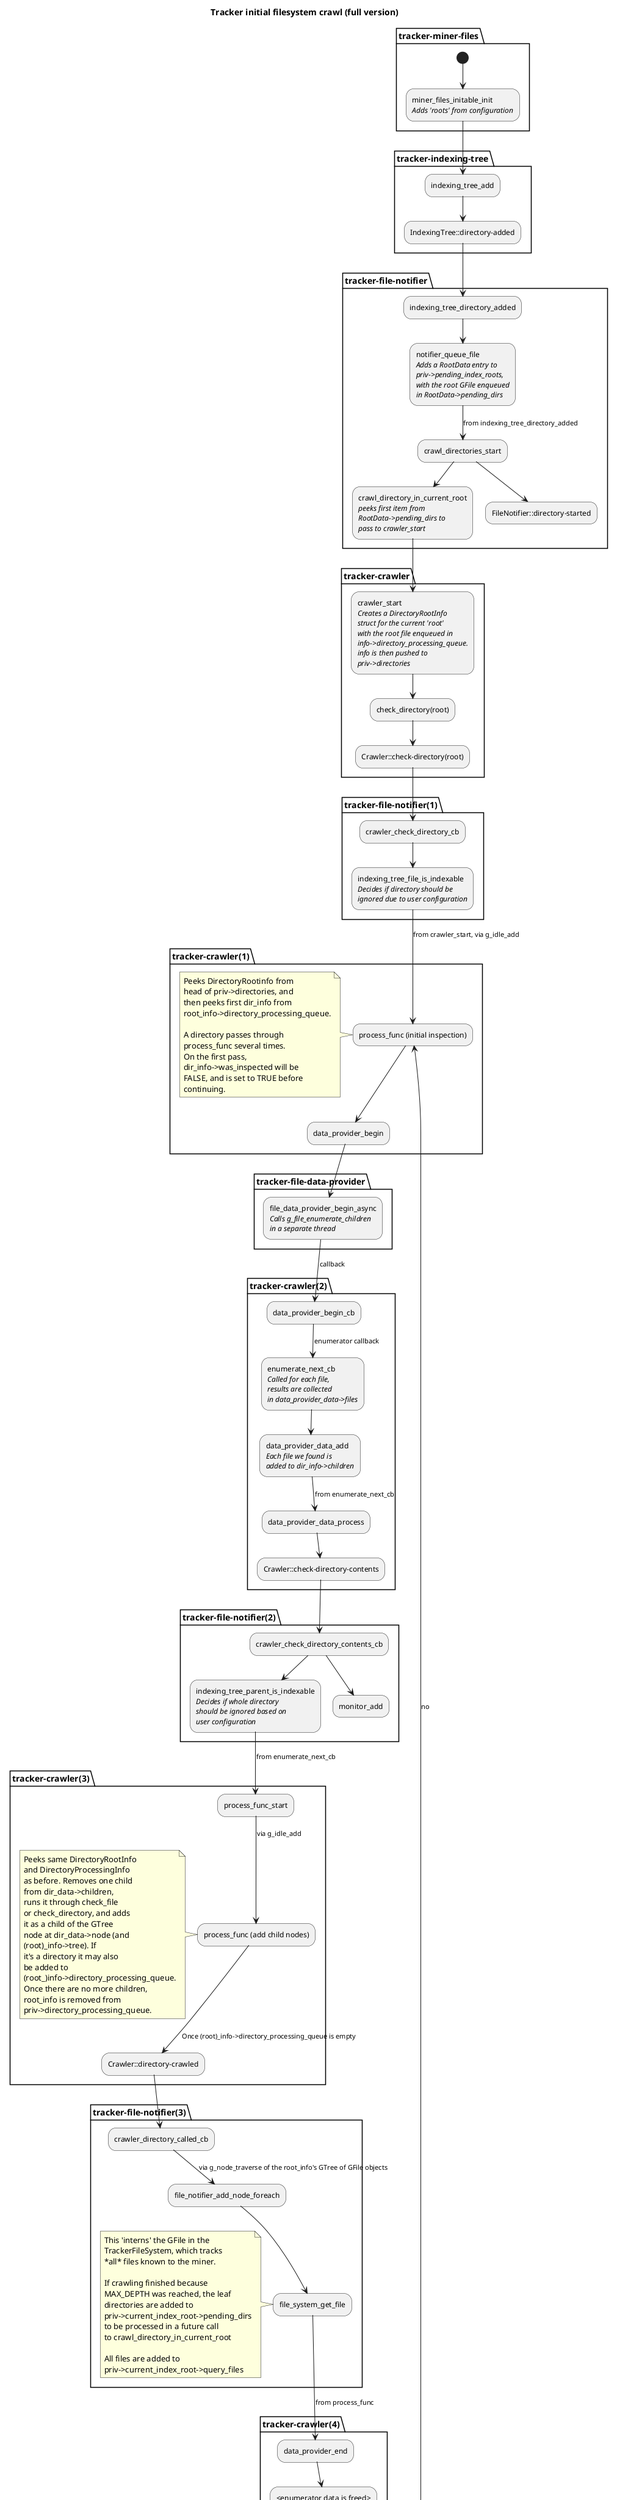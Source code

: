 This is source code for a UML diagram. See: <http://plantuml.sourceforge.net/>.

To create .png files of the diagrams using PlantUML, run:

	plantuml -t png *.plantuml

@startuml

title Tracker initial filesystem crawl (full version)

partition tracker-miner-files {
  (*) --> "miner_files_initable_init
        <i>Adds 'roots' from configuration</i>" as miner_files_initable_init
}

partition tracker-indexing-tree {
  miner_files_initable_init --> indexing_tree_add
  indexing_tree_add --> "IndexingTree::directory-added"
}

partition tracker-file-notifier {
  "IndexingTree::directory-added" --> indexing_tree_directory_added
  indexing_tree_directory_added --> "notifier_queue_file
         <i>Adds a RootData entry to
         <i>priv->pending_index_roots,
         <i>with the root GFile enqueued
         <i>in RootData->pending_dirs</i>" as notifier_queue_file
  notifier_queue_file --> [from indexing_tree_directory_added] crawl_directories_start
  crawl_directories_start --> "crawl_directory_in_current_root
         <i>peeks first item from
         <i>RootData->pending_dirs to
         <i>pass to crawler_start</i>" as crawl_directory_in_current_root
  crawl_directories_start --> "FileNotifier::directory-started"
}

partition tracker-crawler {
  crawl_directory_in_current_root --> "crawler_start
         <i>Creates a DirectoryRootInfo
         <i>struct for the current 'root'
         <i>with the root file enqueued in
         <i>info->directory_processing_queue.
         <i>info is then pushed to
         <i>priv->directories</i>" as crawler_start
  crawler_start --> "check_directory(root)"
  "check_directory(root)" --> "Crawler::check-directory(root)"
}

partition tracker-file-notifier(1) {
  "Crawler::check-directory(root)" --> crawler_check_directory_cb
  crawler_check_directory_cb --> "indexing_tree_file_is_indexable
     <i>Decides if directory should be
     <i>ignored due to user configuration</i>" as indexing_tree_file_is_indexable
}

partition tracker-crawler(1) {
  indexing_tree_file_is_indexable --> [from crawler_start, via g_idle_add] "process_func (initial inspection)"

  note left
    Peeks DirectoryRootinfo from
    head of priv->directories, and
    then peeks first dir_info from
    root_info->directory_processing_queue.

    A directory passes through
    process_func several times.
    On the first pass,
    dir_info->was_inspected will be
    FALSE, and is set to TRUE before
    continuing.
  end note

  "process_func (initial inspection)" --> data_provider_begin
}


partition tracker-file-data-provider {
  data_provider_begin --> "file_data_provider_begin_async
        <i>Calls g_file_enumerate_children
        <i>in a separate thread</i>" as file_data_provider_begin_async
}

partition tracker-crawler(2) {
  file_data_provider_begin_async -->[callback] data_provider_begin_cb
  data_provider_begin_cb -->[enumerator callback] "enumerate_next_cb
        <i>Called for each file,
        <i>results are collected
        <i>in data_provider_data->files</i>" as enumerate_next_cb
  enumerate_next_cb --> "data_provider_data_add
        <i>Each file we found is
        <i>added to dir_info->children</i>" as data_provider_data_add
  data_provider_data_add --> [from enumerate_next_cb] data_provider_data_process
  data_provider_data_process --> "Crawler::check-directory-contents"
}


partition tracker-file-notifier(2) {
  "Crawler::check-directory-contents" --> crawler_check_directory_contents_cb
  crawler_check_directory_contents_cb --> "indexing_tree_parent_is_indexable
        <i>Decides if whole directory
        <i>should be ignored based on
        <i>user configuration</i>" as indexing_tree_parent_is_indexable
  crawler_check_directory_contents_cb --> monitor_add
}

partition tracker-crawler(3) {
  indexing_tree_parent_is_indexable --> [from enumerate_next_cb] process_func_start
  process_func_start --> [via g_idle_add] "process_func (add child nodes)"

  note left
    Peeks same DirectoryRootInfo
    and DirectoryProcessingInfo
    as before. Removes one child
    from dir_data->children,
    runs it through check_file
    or check_directory, and adds
    it as a child of the GTree
    node at dir_data->node (and
    (root)_info->tree). If
    it's a directory it may also
    be added to
    (root_)info->directory_processing_queue.
    Once there are no more children,
    root_info is removed from
    priv->directory_processing_queue.
  end note

  "process_func (add child nodes)" --> [Once (root)_info->directory_processing_queue is empty] "Crawler::directory-crawled"
}

partition tracker-file-notifier(3) {
  "Crawler::directory-crawled" --> crawler_directory_called_cb
  crawler_directory_called_cb --> [via g_node_traverse of the root_info's GTree of GFile objects] file_notifier_add_node_foreach
  file_notifier_add_node_foreach --> file_system_get_file

  note left
    This 'interns' the GFile in the
    TrackerFileSystem, which tracks
    *all* files known to the miner.

    If crawling finished because
    MAX_DEPTH was reached, the leaf
    directories are added to
    priv->current_index_root->pending_dirs
    to be processed in a future call
    to crawl_directory_in_current_root

    All files are added to
    priv->current_index_root->query_files
  end note
}

partition tracker-crawler(4) {
  file_system_get_file --> [from process_func] data_provider_end
  data_provider_end --> "<enumerator data is freed>"
  If "priv->directories is empty"
    --> [yes] crawler_stop
  else
    --> [no] "process_func (initial inspection)"
  Endif
  crawler_stop --> "Crawler::finished"
}

partition tracker-file-notifier(5) {
  "Crawler::finished" --> crawler_finished_cb
  crawler_finished_cb --> "sparql_files_query_start
        <i>SELECT ?urn ?u nfo:fileLastModified(?u)
        <i>  ?u a rdfs:Resource ; nie:url ?url .
        <i>FILTER (?url in <priv->current_index_root->query_files>)</i>" as sparql_files_query_start
  sparql_files_query_start --> [callback] sparql_files_query_cb
  sparql_files_query_cb --> "sparql_files_query_populate
        <i>Caches returned URN (also
        <i>called IRI or 'internal resource
        <i>identifier') and mtime of stored
        <i>resource metadata.</i>" as sparql_files_query_populate

  sparql_files_query_populate --> [from sparql_files_query_cb] file_notifier_traverse_tree
  file_notifier_traverse_tree --> [via file_system_traverse] file_notifier_traverse_foreach

  note left
    This function could emit
    FileNotifier::file-updated
    instead for a file where data
    already exists in the store,
    and nfo:fileLastModified is
    earlier than the mtime of the
    file on disk
  end note

  file_notifier_traverse_foreach --> "FileNotifier::file-created"
}

partition tracker-miner-fs {
  "FileNotifier::file-created" --> file_notifier_file_created
  file_notifier_file_created --> "check_item_queues
        <i>Reconciles the new event
        <i>against the event queue,
        <i>which may result in it
        <i>being ignored</i>" as check_item_queues
  check_item_queues --> [from file_notifier_file_created] miner_fs_queue_file
  miner_fs_queue_file --> [from file_notifier_file_created] item_queue_handlers_set_up
  item_queue_handlers_set_up --> [via g_idle_add] "item_queue_handlers_cb
        <i>item_queue_get_next_file() will
        <i>return us a QUEUE_CREATED event</i>" as item_queue_handlers_cb
  item_queue_handlers_cb --> item_add_or_update
  item_add_or_update --> "MinerFS::process-file"
}

partition "miners/fs/tracker-miner-files" {
  "MinerFS::process-file" --> "miner_files_process_file
         <i>Calls g_file_query_info_async
         <i>on the new GFile</i>" as miner_files_process_file
  miner_files_process_file --> [callback] "process_file_cb
         <i>Adds lots of file metadata to
         <i>the SparqlBuilder object passed
         <i>in through MinerFS::process-file</i>" as process_file_cb
}

partition tracker-miner-fs(1) {
  process_file_cb --> miner_fs_file_notify
  miner_fs_file_notify --> item_add_or_update_continue
  item_add_or_update_continue --> "sparql_buffer_push
          <i>The INSERT task for the file
          <i>metadata is queued and sent
          <i>to the store.</i>" as sparql_buffer_push
}

partition tracker-sparql-buffer {
  sparql_buffer_push --> [once the buffer is full, or time passes] sparql_buffer_flush
  sparql_buffer_flush --> tracker_sparql_connection_update_array_async
}

partition "tracker-store process" {
  tracker_sparql_connection_update_array_async --> [eventually] "org.freedesktop.Tracker.Store.GraphUpdated"
}

partition "tracker-extract process" {
  "org.freedesktop.Tracker.Store.GraphUpdated" --> class_signal_cb
  class_signal_cb --> handle_updates
  handle_updates --> "element_add
          <i>The tracker-extract process will
          <i>read the file contents and add
          <i>type-specific metadata to the store.</i>"
  --> (*)
}

@enduml
